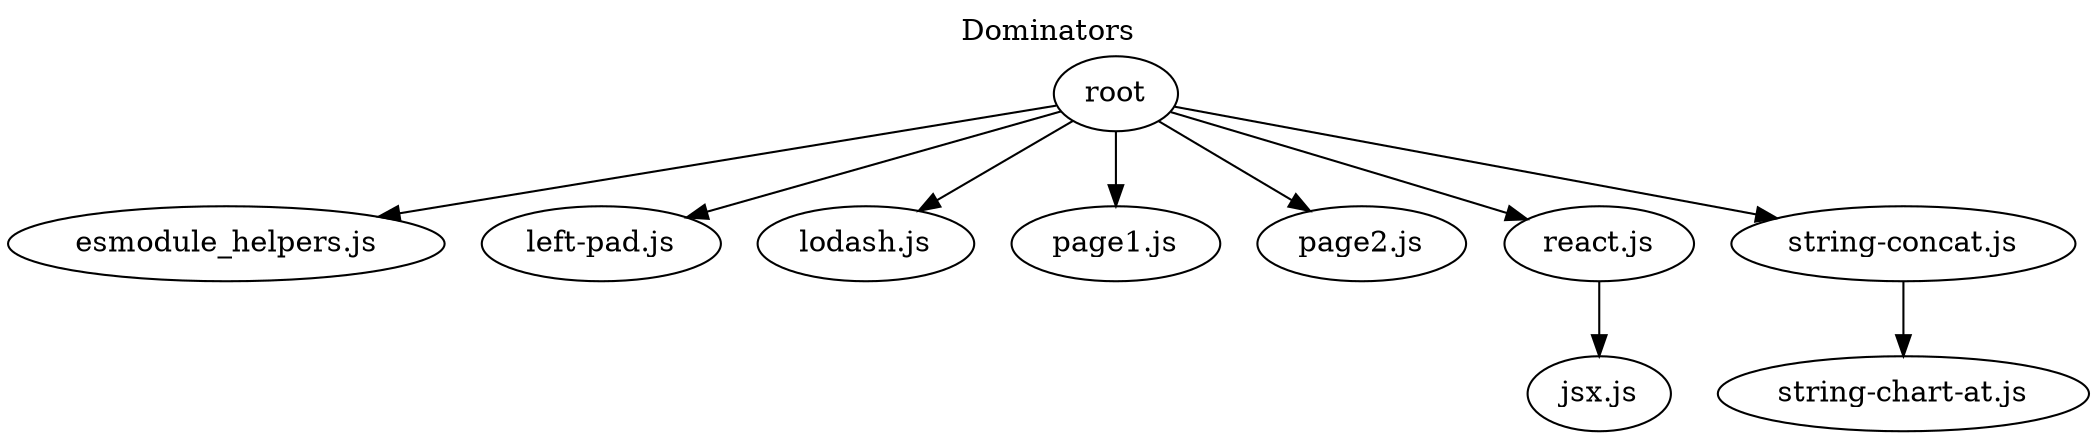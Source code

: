 digraph dominators {
  labelloc="t";
  label="Dominators";

  "root";
  "root" -> "esmodule_helpers.js";
  "root" -> "left-pad.js";
  "root" -> "lodash.js";
  "root" -> "page1.js";
  "root" -> "page2.js";
  "root" -> "react.js";
  "root" -> "string-concat.js";
  "esmodule_helpers.js";
  "jsx.js";
  "left-pad.js";
  "lodash.js";
  "page1.js";
  "page2.js";
  "react.js";
  "string-chart-at.js";
  "string-concat.js";

  "react.js" -> "jsx.js";
  "string-concat.js" -> "string-chart-at.js";
}